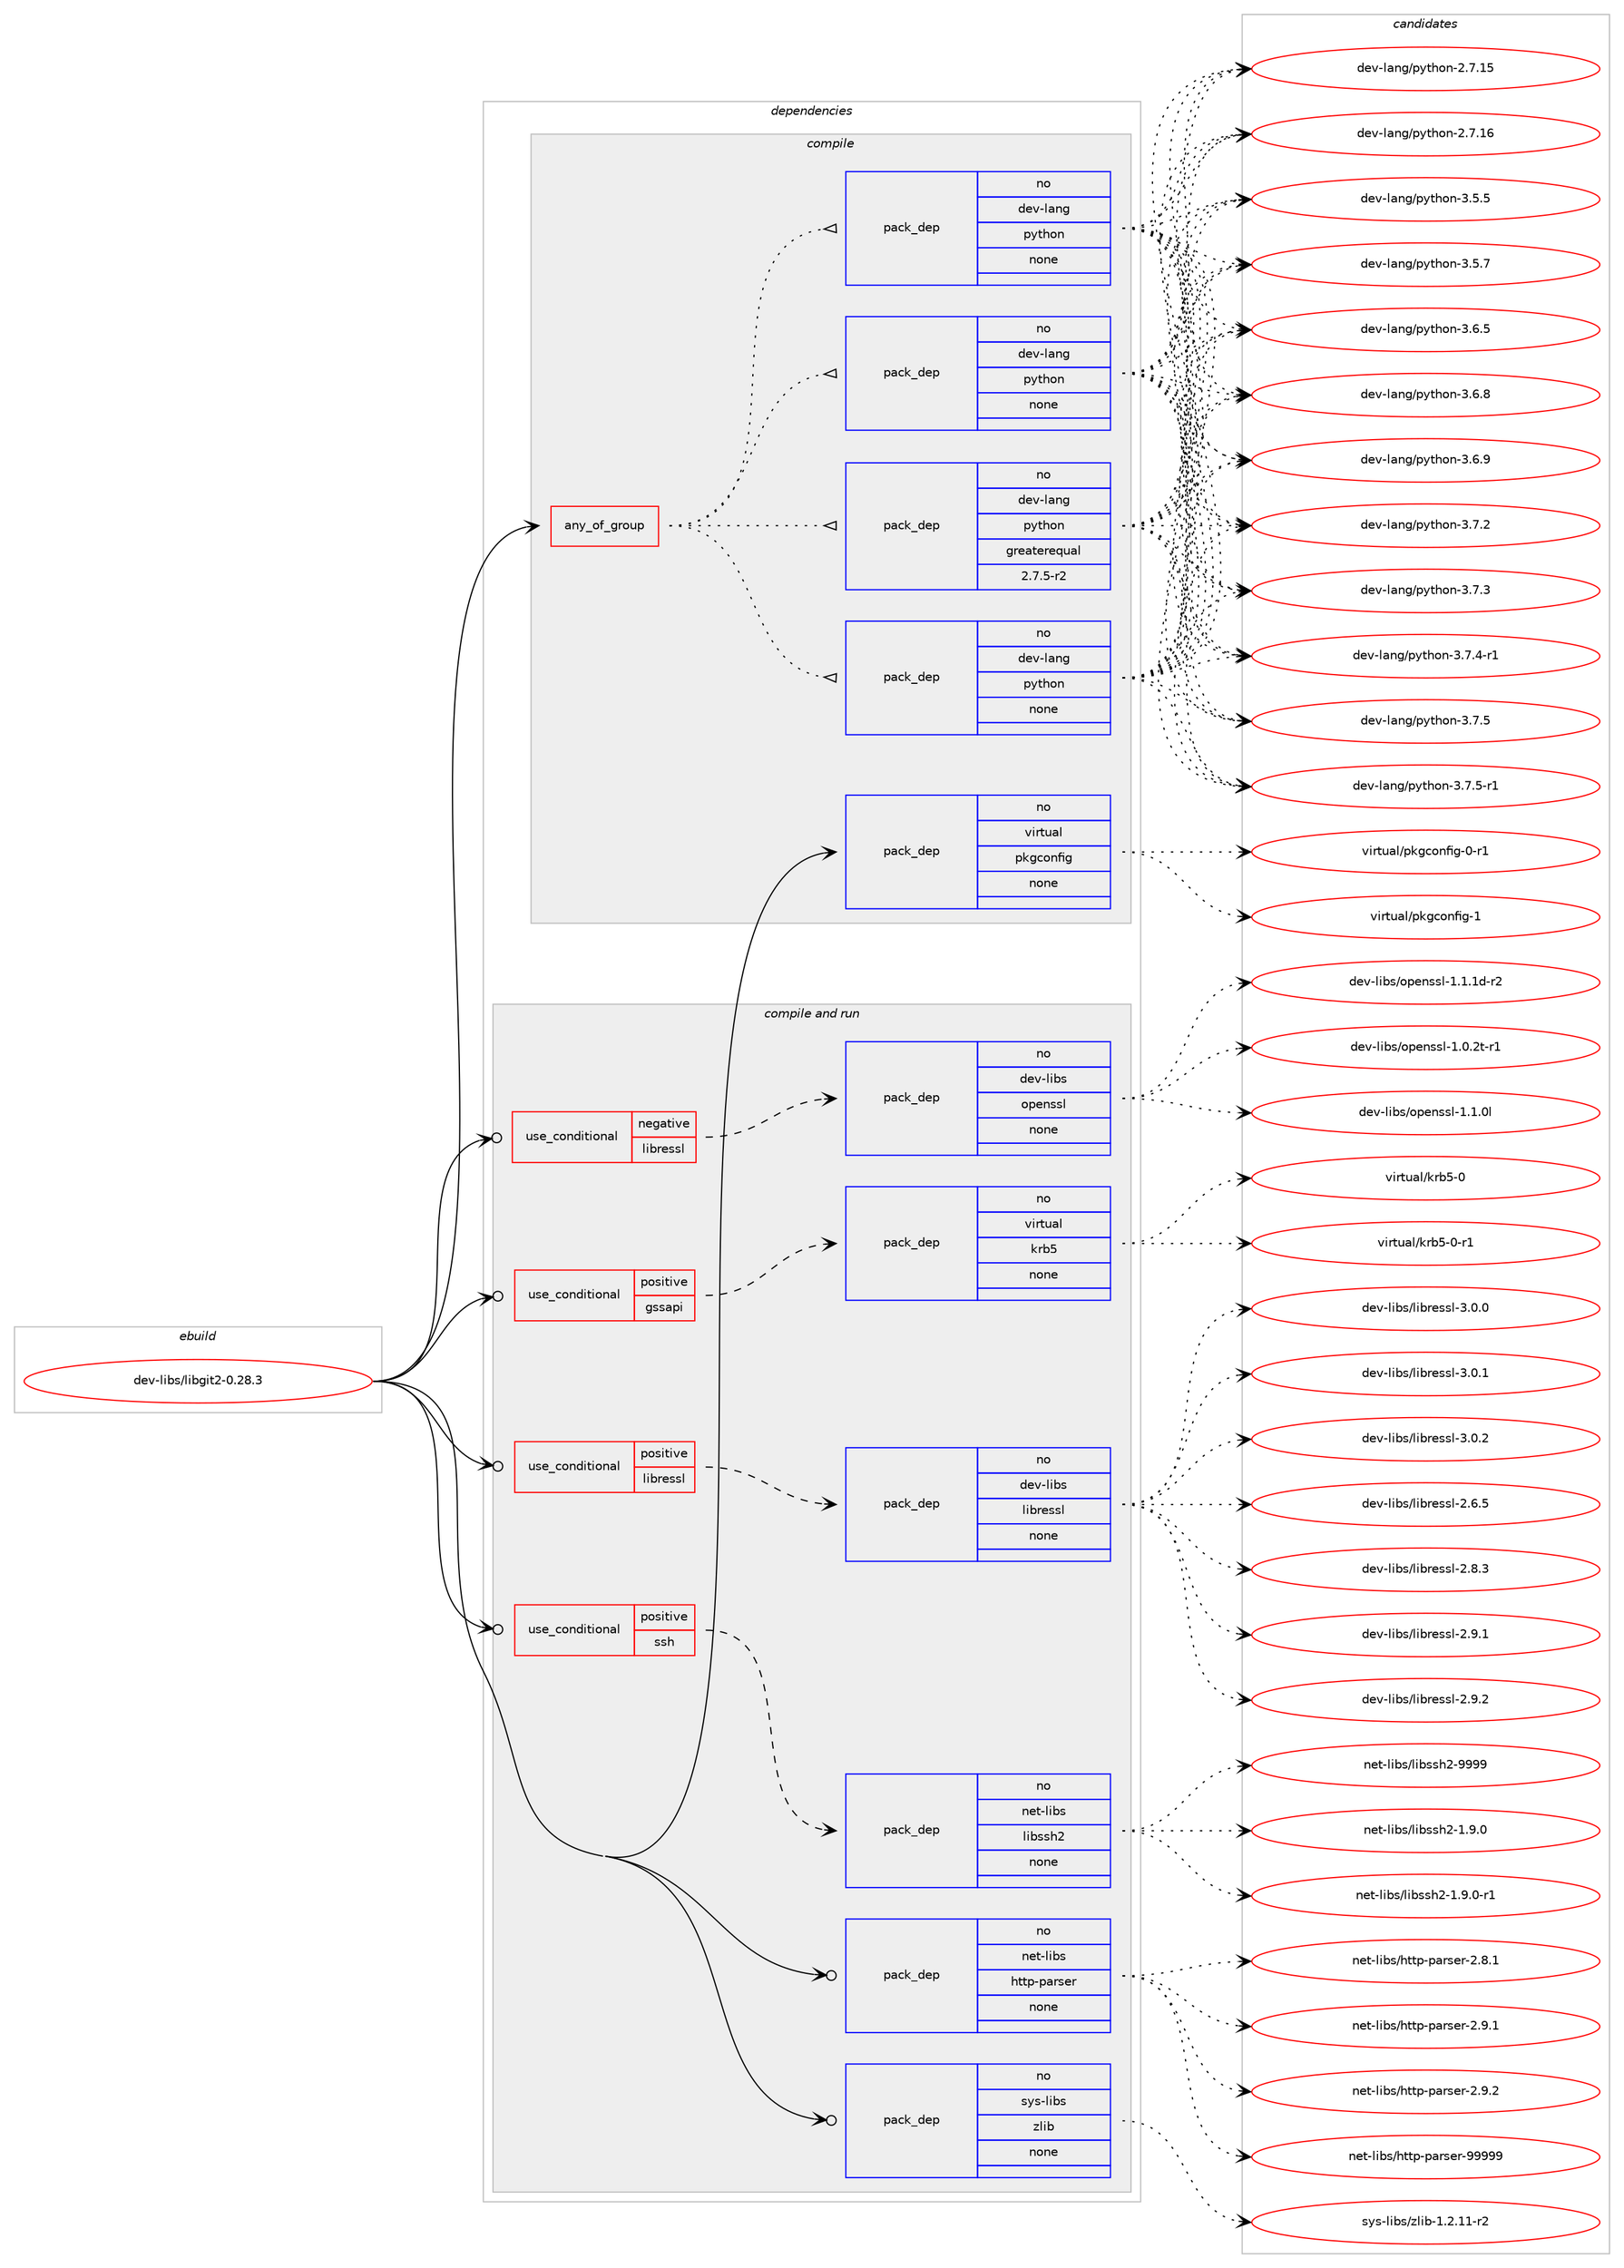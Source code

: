digraph prolog {

# *************
# Graph options
# *************

newrank=true;
concentrate=true;
compound=true;
graph [rankdir=LR,fontname=Helvetica,fontsize=10,ranksep=1.5];#, ranksep=2.5, nodesep=0.2];
edge  [arrowhead=vee];
node  [fontname=Helvetica,fontsize=10];

# **********
# The ebuild
# **********

subgraph cluster_leftcol {
color=gray;
rank=same;
label=<<i>ebuild</i>>;
id [label="dev-libs/libgit2-0.28.3", color=red, width=4, href="../dev-libs/libgit2-0.28.3.svg"];
}

# ****************
# The dependencies
# ****************

subgraph cluster_midcol {
color=gray;
label=<<i>dependencies</i>>;
subgraph cluster_compile {
fillcolor="#eeeeee";
style=filled;
label=<<i>compile</i>>;
subgraph any11116 {
dependency565589 [label=<<TABLE BORDER="0" CELLBORDER="1" CELLSPACING="0" CELLPADDING="4"><TR><TD CELLPADDING="10">any_of_group</TD></TR></TABLE>>, shape=none, color=red];subgraph pack422406 {
dependency565590 [label=<<TABLE BORDER="0" CELLBORDER="1" CELLSPACING="0" CELLPADDING="4" WIDTH="220"><TR><TD ROWSPAN="6" CELLPADDING="30">pack_dep</TD></TR><TR><TD WIDTH="110">no</TD></TR><TR><TD>dev-lang</TD></TR><TR><TD>python</TD></TR><TR><TD>none</TD></TR><TR><TD></TD></TR></TABLE>>, shape=none, color=blue];
}
dependency565589:e -> dependency565590:w [weight=20,style="dotted",arrowhead="oinv"];
subgraph pack422407 {
dependency565591 [label=<<TABLE BORDER="0" CELLBORDER="1" CELLSPACING="0" CELLPADDING="4" WIDTH="220"><TR><TD ROWSPAN="6" CELLPADDING="30">pack_dep</TD></TR><TR><TD WIDTH="110">no</TD></TR><TR><TD>dev-lang</TD></TR><TR><TD>python</TD></TR><TR><TD>none</TD></TR><TR><TD></TD></TR></TABLE>>, shape=none, color=blue];
}
dependency565589:e -> dependency565591:w [weight=20,style="dotted",arrowhead="oinv"];
subgraph pack422408 {
dependency565592 [label=<<TABLE BORDER="0" CELLBORDER="1" CELLSPACING="0" CELLPADDING="4" WIDTH="220"><TR><TD ROWSPAN="6" CELLPADDING="30">pack_dep</TD></TR><TR><TD WIDTH="110">no</TD></TR><TR><TD>dev-lang</TD></TR><TR><TD>python</TD></TR><TR><TD>none</TD></TR><TR><TD></TD></TR></TABLE>>, shape=none, color=blue];
}
dependency565589:e -> dependency565592:w [weight=20,style="dotted",arrowhead="oinv"];
subgraph pack422409 {
dependency565593 [label=<<TABLE BORDER="0" CELLBORDER="1" CELLSPACING="0" CELLPADDING="4" WIDTH="220"><TR><TD ROWSPAN="6" CELLPADDING="30">pack_dep</TD></TR><TR><TD WIDTH="110">no</TD></TR><TR><TD>dev-lang</TD></TR><TR><TD>python</TD></TR><TR><TD>greaterequal</TD></TR><TR><TD>2.7.5-r2</TD></TR></TABLE>>, shape=none, color=blue];
}
dependency565589:e -> dependency565593:w [weight=20,style="dotted",arrowhead="oinv"];
}
id:e -> dependency565589:w [weight=20,style="solid",arrowhead="vee"];
subgraph pack422410 {
dependency565594 [label=<<TABLE BORDER="0" CELLBORDER="1" CELLSPACING="0" CELLPADDING="4" WIDTH="220"><TR><TD ROWSPAN="6" CELLPADDING="30">pack_dep</TD></TR><TR><TD WIDTH="110">no</TD></TR><TR><TD>virtual</TD></TR><TR><TD>pkgconfig</TD></TR><TR><TD>none</TD></TR><TR><TD></TD></TR></TABLE>>, shape=none, color=blue];
}
id:e -> dependency565594:w [weight=20,style="solid",arrowhead="vee"];
}
subgraph cluster_compileandrun {
fillcolor="#eeeeee";
style=filled;
label=<<i>compile and run</i>>;
subgraph cond131710 {
dependency565595 [label=<<TABLE BORDER="0" CELLBORDER="1" CELLSPACING="0" CELLPADDING="4"><TR><TD ROWSPAN="3" CELLPADDING="10">use_conditional</TD></TR><TR><TD>negative</TD></TR><TR><TD>libressl</TD></TR></TABLE>>, shape=none, color=red];
subgraph pack422411 {
dependency565596 [label=<<TABLE BORDER="0" CELLBORDER="1" CELLSPACING="0" CELLPADDING="4" WIDTH="220"><TR><TD ROWSPAN="6" CELLPADDING="30">pack_dep</TD></TR><TR><TD WIDTH="110">no</TD></TR><TR><TD>dev-libs</TD></TR><TR><TD>openssl</TD></TR><TR><TD>none</TD></TR><TR><TD></TD></TR></TABLE>>, shape=none, color=blue];
}
dependency565595:e -> dependency565596:w [weight=20,style="dashed",arrowhead="vee"];
}
id:e -> dependency565595:w [weight=20,style="solid",arrowhead="odotvee"];
subgraph cond131711 {
dependency565597 [label=<<TABLE BORDER="0" CELLBORDER="1" CELLSPACING="0" CELLPADDING="4"><TR><TD ROWSPAN="3" CELLPADDING="10">use_conditional</TD></TR><TR><TD>positive</TD></TR><TR><TD>gssapi</TD></TR></TABLE>>, shape=none, color=red];
subgraph pack422412 {
dependency565598 [label=<<TABLE BORDER="0" CELLBORDER="1" CELLSPACING="0" CELLPADDING="4" WIDTH="220"><TR><TD ROWSPAN="6" CELLPADDING="30">pack_dep</TD></TR><TR><TD WIDTH="110">no</TD></TR><TR><TD>virtual</TD></TR><TR><TD>krb5</TD></TR><TR><TD>none</TD></TR><TR><TD></TD></TR></TABLE>>, shape=none, color=blue];
}
dependency565597:e -> dependency565598:w [weight=20,style="dashed",arrowhead="vee"];
}
id:e -> dependency565597:w [weight=20,style="solid",arrowhead="odotvee"];
subgraph cond131712 {
dependency565599 [label=<<TABLE BORDER="0" CELLBORDER="1" CELLSPACING="0" CELLPADDING="4"><TR><TD ROWSPAN="3" CELLPADDING="10">use_conditional</TD></TR><TR><TD>positive</TD></TR><TR><TD>libressl</TD></TR></TABLE>>, shape=none, color=red];
subgraph pack422413 {
dependency565600 [label=<<TABLE BORDER="0" CELLBORDER="1" CELLSPACING="0" CELLPADDING="4" WIDTH="220"><TR><TD ROWSPAN="6" CELLPADDING="30">pack_dep</TD></TR><TR><TD WIDTH="110">no</TD></TR><TR><TD>dev-libs</TD></TR><TR><TD>libressl</TD></TR><TR><TD>none</TD></TR><TR><TD></TD></TR></TABLE>>, shape=none, color=blue];
}
dependency565599:e -> dependency565600:w [weight=20,style="dashed",arrowhead="vee"];
}
id:e -> dependency565599:w [weight=20,style="solid",arrowhead="odotvee"];
subgraph cond131713 {
dependency565601 [label=<<TABLE BORDER="0" CELLBORDER="1" CELLSPACING="0" CELLPADDING="4"><TR><TD ROWSPAN="3" CELLPADDING="10">use_conditional</TD></TR><TR><TD>positive</TD></TR><TR><TD>ssh</TD></TR></TABLE>>, shape=none, color=red];
subgraph pack422414 {
dependency565602 [label=<<TABLE BORDER="0" CELLBORDER="1" CELLSPACING="0" CELLPADDING="4" WIDTH="220"><TR><TD ROWSPAN="6" CELLPADDING="30">pack_dep</TD></TR><TR><TD WIDTH="110">no</TD></TR><TR><TD>net-libs</TD></TR><TR><TD>libssh2</TD></TR><TR><TD>none</TD></TR><TR><TD></TD></TR></TABLE>>, shape=none, color=blue];
}
dependency565601:e -> dependency565602:w [weight=20,style="dashed",arrowhead="vee"];
}
id:e -> dependency565601:w [weight=20,style="solid",arrowhead="odotvee"];
subgraph pack422415 {
dependency565603 [label=<<TABLE BORDER="0" CELLBORDER="1" CELLSPACING="0" CELLPADDING="4" WIDTH="220"><TR><TD ROWSPAN="6" CELLPADDING="30">pack_dep</TD></TR><TR><TD WIDTH="110">no</TD></TR><TR><TD>net-libs</TD></TR><TR><TD>http-parser</TD></TR><TR><TD>none</TD></TR><TR><TD></TD></TR></TABLE>>, shape=none, color=blue];
}
id:e -> dependency565603:w [weight=20,style="solid",arrowhead="odotvee"];
subgraph pack422416 {
dependency565604 [label=<<TABLE BORDER="0" CELLBORDER="1" CELLSPACING="0" CELLPADDING="4" WIDTH="220"><TR><TD ROWSPAN="6" CELLPADDING="30">pack_dep</TD></TR><TR><TD WIDTH="110">no</TD></TR><TR><TD>sys-libs</TD></TR><TR><TD>zlib</TD></TR><TR><TD>none</TD></TR><TR><TD></TD></TR></TABLE>>, shape=none, color=blue];
}
id:e -> dependency565604:w [weight=20,style="solid",arrowhead="odotvee"];
}
subgraph cluster_run {
fillcolor="#eeeeee";
style=filled;
label=<<i>run</i>>;
}
}

# **************
# The candidates
# **************

subgraph cluster_choices {
rank=same;
color=gray;
label=<<i>candidates</i>>;

subgraph choice422406 {
color=black;
nodesep=1;
choice10010111845108971101034711212111610411111045504655464953 [label="dev-lang/python-2.7.15", color=red, width=4,href="../dev-lang/python-2.7.15.svg"];
choice10010111845108971101034711212111610411111045504655464954 [label="dev-lang/python-2.7.16", color=red, width=4,href="../dev-lang/python-2.7.16.svg"];
choice100101118451089711010347112121116104111110455146534653 [label="dev-lang/python-3.5.5", color=red, width=4,href="../dev-lang/python-3.5.5.svg"];
choice100101118451089711010347112121116104111110455146534655 [label="dev-lang/python-3.5.7", color=red, width=4,href="../dev-lang/python-3.5.7.svg"];
choice100101118451089711010347112121116104111110455146544653 [label="dev-lang/python-3.6.5", color=red, width=4,href="../dev-lang/python-3.6.5.svg"];
choice100101118451089711010347112121116104111110455146544656 [label="dev-lang/python-3.6.8", color=red, width=4,href="../dev-lang/python-3.6.8.svg"];
choice100101118451089711010347112121116104111110455146544657 [label="dev-lang/python-3.6.9", color=red, width=4,href="../dev-lang/python-3.6.9.svg"];
choice100101118451089711010347112121116104111110455146554650 [label="dev-lang/python-3.7.2", color=red, width=4,href="../dev-lang/python-3.7.2.svg"];
choice100101118451089711010347112121116104111110455146554651 [label="dev-lang/python-3.7.3", color=red, width=4,href="../dev-lang/python-3.7.3.svg"];
choice1001011184510897110103471121211161041111104551465546524511449 [label="dev-lang/python-3.7.4-r1", color=red, width=4,href="../dev-lang/python-3.7.4-r1.svg"];
choice100101118451089711010347112121116104111110455146554653 [label="dev-lang/python-3.7.5", color=red, width=4,href="../dev-lang/python-3.7.5.svg"];
choice1001011184510897110103471121211161041111104551465546534511449 [label="dev-lang/python-3.7.5-r1", color=red, width=4,href="../dev-lang/python-3.7.5-r1.svg"];
dependency565590:e -> choice10010111845108971101034711212111610411111045504655464953:w [style=dotted,weight="100"];
dependency565590:e -> choice10010111845108971101034711212111610411111045504655464954:w [style=dotted,weight="100"];
dependency565590:e -> choice100101118451089711010347112121116104111110455146534653:w [style=dotted,weight="100"];
dependency565590:e -> choice100101118451089711010347112121116104111110455146534655:w [style=dotted,weight="100"];
dependency565590:e -> choice100101118451089711010347112121116104111110455146544653:w [style=dotted,weight="100"];
dependency565590:e -> choice100101118451089711010347112121116104111110455146544656:w [style=dotted,weight="100"];
dependency565590:e -> choice100101118451089711010347112121116104111110455146544657:w [style=dotted,weight="100"];
dependency565590:e -> choice100101118451089711010347112121116104111110455146554650:w [style=dotted,weight="100"];
dependency565590:e -> choice100101118451089711010347112121116104111110455146554651:w [style=dotted,weight="100"];
dependency565590:e -> choice1001011184510897110103471121211161041111104551465546524511449:w [style=dotted,weight="100"];
dependency565590:e -> choice100101118451089711010347112121116104111110455146554653:w [style=dotted,weight="100"];
dependency565590:e -> choice1001011184510897110103471121211161041111104551465546534511449:w [style=dotted,weight="100"];
}
subgraph choice422407 {
color=black;
nodesep=1;
choice10010111845108971101034711212111610411111045504655464953 [label="dev-lang/python-2.7.15", color=red, width=4,href="../dev-lang/python-2.7.15.svg"];
choice10010111845108971101034711212111610411111045504655464954 [label="dev-lang/python-2.7.16", color=red, width=4,href="../dev-lang/python-2.7.16.svg"];
choice100101118451089711010347112121116104111110455146534653 [label="dev-lang/python-3.5.5", color=red, width=4,href="../dev-lang/python-3.5.5.svg"];
choice100101118451089711010347112121116104111110455146534655 [label="dev-lang/python-3.5.7", color=red, width=4,href="../dev-lang/python-3.5.7.svg"];
choice100101118451089711010347112121116104111110455146544653 [label="dev-lang/python-3.6.5", color=red, width=4,href="../dev-lang/python-3.6.5.svg"];
choice100101118451089711010347112121116104111110455146544656 [label="dev-lang/python-3.6.8", color=red, width=4,href="../dev-lang/python-3.6.8.svg"];
choice100101118451089711010347112121116104111110455146544657 [label="dev-lang/python-3.6.9", color=red, width=4,href="../dev-lang/python-3.6.9.svg"];
choice100101118451089711010347112121116104111110455146554650 [label="dev-lang/python-3.7.2", color=red, width=4,href="../dev-lang/python-3.7.2.svg"];
choice100101118451089711010347112121116104111110455146554651 [label="dev-lang/python-3.7.3", color=red, width=4,href="../dev-lang/python-3.7.3.svg"];
choice1001011184510897110103471121211161041111104551465546524511449 [label="dev-lang/python-3.7.4-r1", color=red, width=4,href="../dev-lang/python-3.7.4-r1.svg"];
choice100101118451089711010347112121116104111110455146554653 [label="dev-lang/python-3.7.5", color=red, width=4,href="../dev-lang/python-3.7.5.svg"];
choice1001011184510897110103471121211161041111104551465546534511449 [label="dev-lang/python-3.7.5-r1", color=red, width=4,href="../dev-lang/python-3.7.5-r1.svg"];
dependency565591:e -> choice10010111845108971101034711212111610411111045504655464953:w [style=dotted,weight="100"];
dependency565591:e -> choice10010111845108971101034711212111610411111045504655464954:w [style=dotted,weight="100"];
dependency565591:e -> choice100101118451089711010347112121116104111110455146534653:w [style=dotted,weight="100"];
dependency565591:e -> choice100101118451089711010347112121116104111110455146534655:w [style=dotted,weight="100"];
dependency565591:e -> choice100101118451089711010347112121116104111110455146544653:w [style=dotted,weight="100"];
dependency565591:e -> choice100101118451089711010347112121116104111110455146544656:w [style=dotted,weight="100"];
dependency565591:e -> choice100101118451089711010347112121116104111110455146544657:w [style=dotted,weight="100"];
dependency565591:e -> choice100101118451089711010347112121116104111110455146554650:w [style=dotted,weight="100"];
dependency565591:e -> choice100101118451089711010347112121116104111110455146554651:w [style=dotted,weight="100"];
dependency565591:e -> choice1001011184510897110103471121211161041111104551465546524511449:w [style=dotted,weight="100"];
dependency565591:e -> choice100101118451089711010347112121116104111110455146554653:w [style=dotted,weight="100"];
dependency565591:e -> choice1001011184510897110103471121211161041111104551465546534511449:w [style=dotted,weight="100"];
}
subgraph choice422408 {
color=black;
nodesep=1;
choice10010111845108971101034711212111610411111045504655464953 [label="dev-lang/python-2.7.15", color=red, width=4,href="../dev-lang/python-2.7.15.svg"];
choice10010111845108971101034711212111610411111045504655464954 [label="dev-lang/python-2.7.16", color=red, width=4,href="../dev-lang/python-2.7.16.svg"];
choice100101118451089711010347112121116104111110455146534653 [label="dev-lang/python-3.5.5", color=red, width=4,href="../dev-lang/python-3.5.5.svg"];
choice100101118451089711010347112121116104111110455146534655 [label="dev-lang/python-3.5.7", color=red, width=4,href="../dev-lang/python-3.5.7.svg"];
choice100101118451089711010347112121116104111110455146544653 [label="dev-lang/python-3.6.5", color=red, width=4,href="../dev-lang/python-3.6.5.svg"];
choice100101118451089711010347112121116104111110455146544656 [label="dev-lang/python-3.6.8", color=red, width=4,href="../dev-lang/python-3.6.8.svg"];
choice100101118451089711010347112121116104111110455146544657 [label="dev-lang/python-3.6.9", color=red, width=4,href="../dev-lang/python-3.6.9.svg"];
choice100101118451089711010347112121116104111110455146554650 [label="dev-lang/python-3.7.2", color=red, width=4,href="../dev-lang/python-3.7.2.svg"];
choice100101118451089711010347112121116104111110455146554651 [label="dev-lang/python-3.7.3", color=red, width=4,href="../dev-lang/python-3.7.3.svg"];
choice1001011184510897110103471121211161041111104551465546524511449 [label="dev-lang/python-3.7.4-r1", color=red, width=4,href="../dev-lang/python-3.7.4-r1.svg"];
choice100101118451089711010347112121116104111110455146554653 [label="dev-lang/python-3.7.5", color=red, width=4,href="../dev-lang/python-3.7.5.svg"];
choice1001011184510897110103471121211161041111104551465546534511449 [label="dev-lang/python-3.7.5-r1", color=red, width=4,href="../dev-lang/python-3.7.5-r1.svg"];
dependency565592:e -> choice10010111845108971101034711212111610411111045504655464953:w [style=dotted,weight="100"];
dependency565592:e -> choice10010111845108971101034711212111610411111045504655464954:w [style=dotted,weight="100"];
dependency565592:e -> choice100101118451089711010347112121116104111110455146534653:w [style=dotted,weight="100"];
dependency565592:e -> choice100101118451089711010347112121116104111110455146534655:w [style=dotted,weight="100"];
dependency565592:e -> choice100101118451089711010347112121116104111110455146544653:w [style=dotted,weight="100"];
dependency565592:e -> choice100101118451089711010347112121116104111110455146544656:w [style=dotted,weight="100"];
dependency565592:e -> choice100101118451089711010347112121116104111110455146544657:w [style=dotted,weight="100"];
dependency565592:e -> choice100101118451089711010347112121116104111110455146554650:w [style=dotted,weight="100"];
dependency565592:e -> choice100101118451089711010347112121116104111110455146554651:w [style=dotted,weight="100"];
dependency565592:e -> choice1001011184510897110103471121211161041111104551465546524511449:w [style=dotted,weight="100"];
dependency565592:e -> choice100101118451089711010347112121116104111110455146554653:w [style=dotted,weight="100"];
dependency565592:e -> choice1001011184510897110103471121211161041111104551465546534511449:w [style=dotted,weight="100"];
}
subgraph choice422409 {
color=black;
nodesep=1;
choice10010111845108971101034711212111610411111045504655464953 [label="dev-lang/python-2.7.15", color=red, width=4,href="../dev-lang/python-2.7.15.svg"];
choice10010111845108971101034711212111610411111045504655464954 [label="dev-lang/python-2.7.16", color=red, width=4,href="../dev-lang/python-2.7.16.svg"];
choice100101118451089711010347112121116104111110455146534653 [label="dev-lang/python-3.5.5", color=red, width=4,href="../dev-lang/python-3.5.5.svg"];
choice100101118451089711010347112121116104111110455146534655 [label="dev-lang/python-3.5.7", color=red, width=4,href="../dev-lang/python-3.5.7.svg"];
choice100101118451089711010347112121116104111110455146544653 [label="dev-lang/python-3.6.5", color=red, width=4,href="../dev-lang/python-3.6.5.svg"];
choice100101118451089711010347112121116104111110455146544656 [label="dev-lang/python-3.6.8", color=red, width=4,href="../dev-lang/python-3.6.8.svg"];
choice100101118451089711010347112121116104111110455146544657 [label="dev-lang/python-3.6.9", color=red, width=4,href="../dev-lang/python-3.6.9.svg"];
choice100101118451089711010347112121116104111110455146554650 [label="dev-lang/python-3.7.2", color=red, width=4,href="../dev-lang/python-3.7.2.svg"];
choice100101118451089711010347112121116104111110455146554651 [label="dev-lang/python-3.7.3", color=red, width=4,href="../dev-lang/python-3.7.3.svg"];
choice1001011184510897110103471121211161041111104551465546524511449 [label="dev-lang/python-3.7.4-r1", color=red, width=4,href="../dev-lang/python-3.7.4-r1.svg"];
choice100101118451089711010347112121116104111110455146554653 [label="dev-lang/python-3.7.5", color=red, width=4,href="../dev-lang/python-3.7.5.svg"];
choice1001011184510897110103471121211161041111104551465546534511449 [label="dev-lang/python-3.7.5-r1", color=red, width=4,href="../dev-lang/python-3.7.5-r1.svg"];
dependency565593:e -> choice10010111845108971101034711212111610411111045504655464953:w [style=dotted,weight="100"];
dependency565593:e -> choice10010111845108971101034711212111610411111045504655464954:w [style=dotted,weight="100"];
dependency565593:e -> choice100101118451089711010347112121116104111110455146534653:w [style=dotted,weight="100"];
dependency565593:e -> choice100101118451089711010347112121116104111110455146534655:w [style=dotted,weight="100"];
dependency565593:e -> choice100101118451089711010347112121116104111110455146544653:w [style=dotted,weight="100"];
dependency565593:e -> choice100101118451089711010347112121116104111110455146544656:w [style=dotted,weight="100"];
dependency565593:e -> choice100101118451089711010347112121116104111110455146544657:w [style=dotted,weight="100"];
dependency565593:e -> choice100101118451089711010347112121116104111110455146554650:w [style=dotted,weight="100"];
dependency565593:e -> choice100101118451089711010347112121116104111110455146554651:w [style=dotted,weight="100"];
dependency565593:e -> choice1001011184510897110103471121211161041111104551465546524511449:w [style=dotted,weight="100"];
dependency565593:e -> choice100101118451089711010347112121116104111110455146554653:w [style=dotted,weight="100"];
dependency565593:e -> choice1001011184510897110103471121211161041111104551465546534511449:w [style=dotted,weight="100"];
}
subgraph choice422410 {
color=black;
nodesep=1;
choice11810511411611797108471121071039911111010210510345484511449 [label="virtual/pkgconfig-0-r1", color=red, width=4,href="../virtual/pkgconfig-0-r1.svg"];
choice1181051141161179710847112107103991111101021051034549 [label="virtual/pkgconfig-1", color=red, width=4,href="../virtual/pkgconfig-1.svg"];
dependency565594:e -> choice11810511411611797108471121071039911111010210510345484511449:w [style=dotted,weight="100"];
dependency565594:e -> choice1181051141161179710847112107103991111101021051034549:w [style=dotted,weight="100"];
}
subgraph choice422411 {
color=black;
nodesep=1;
choice1001011184510810598115471111121011101151151084549464846501164511449 [label="dev-libs/openssl-1.0.2t-r1", color=red, width=4,href="../dev-libs/openssl-1.0.2t-r1.svg"];
choice100101118451081059811547111112101110115115108454946494648108 [label="dev-libs/openssl-1.1.0l", color=red, width=4,href="../dev-libs/openssl-1.1.0l.svg"];
choice1001011184510810598115471111121011101151151084549464946491004511450 [label="dev-libs/openssl-1.1.1d-r2", color=red, width=4,href="../dev-libs/openssl-1.1.1d-r2.svg"];
dependency565596:e -> choice1001011184510810598115471111121011101151151084549464846501164511449:w [style=dotted,weight="100"];
dependency565596:e -> choice100101118451081059811547111112101110115115108454946494648108:w [style=dotted,weight="100"];
dependency565596:e -> choice1001011184510810598115471111121011101151151084549464946491004511450:w [style=dotted,weight="100"];
}
subgraph choice422412 {
color=black;
nodesep=1;
choice118105114116117971084710711498534548 [label="virtual/krb5-0", color=red, width=4,href="../virtual/krb5-0.svg"];
choice1181051141161179710847107114985345484511449 [label="virtual/krb5-0-r1", color=red, width=4,href="../virtual/krb5-0-r1.svg"];
dependency565598:e -> choice118105114116117971084710711498534548:w [style=dotted,weight="100"];
dependency565598:e -> choice1181051141161179710847107114985345484511449:w [style=dotted,weight="100"];
}
subgraph choice422413 {
color=black;
nodesep=1;
choice10010111845108105981154710810598114101115115108455046544653 [label="dev-libs/libressl-2.6.5", color=red, width=4,href="../dev-libs/libressl-2.6.5.svg"];
choice10010111845108105981154710810598114101115115108455046564651 [label="dev-libs/libressl-2.8.3", color=red, width=4,href="../dev-libs/libressl-2.8.3.svg"];
choice10010111845108105981154710810598114101115115108455046574649 [label="dev-libs/libressl-2.9.1", color=red, width=4,href="../dev-libs/libressl-2.9.1.svg"];
choice10010111845108105981154710810598114101115115108455046574650 [label="dev-libs/libressl-2.9.2", color=red, width=4,href="../dev-libs/libressl-2.9.2.svg"];
choice10010111845108105981154710810598114101115115108455146484648 [label="dev-libs/libressl-3.0.0", color=red, width=4,href="../dev-libs/libressl-3.0.0.svg"];
choice10010111845108105981154710810598114101115115108455146484649 [label="dev-libs/libressl-3.0.1", color=red, width=4,href="../dev-libs/libressl-3.0.1.svg"];
choice10010111845108105981154710810598114101115115108455146484650 [label="dev-libs/libressl-3.0.2", color=red, width=4,href="../dev-libs/libressl-3.0.2.svg"];
dependency565600:e -> choice10010111845108105981154710810598114101115115108455046544653:w [style=dotted,weight="100"];
dependency565600:e -> choice10010111845108105981154710810598114101115115108455046564651:w [style=dotted,weight="100"];
dependency565600:e -> choice10010111845108105981154710810598114101115115108455046574649:w [style=dotted,weight="100"];
dependency565600:e -> choice10010111845108105981154710810598114101115115108455046574650:w [style=dotted,weight="100"];
dependency565600:e -> choice10010111845108105981154710810598114101115115108455146484648:w [style=dotted,weight="100"];
dependency565600:e -> choice10010111845108105981154710810598114101115115108455146484649:w [style=dotted,weight="100"];
dependency565600:e -> choice10010111845108105981154710810598114101115115108455146484650:w [style=dotted,weight="100"];
}
subgraph choice422414 {
color=black;
nodesep=1;
choice1101011164510810598115471081059811511510450454946574648 [label="net-libs/libssh2-1.9.0", color=red, width=4,href="../net-libs/libssh2-1.9.0.svg"];
choice11010111645108105981154710810598115115104504549465746484511449 [label="net-libs/libssh2-1.9.0-r1", color=red, width=4,href="../net-libs/libssh2-1.9.0-r1.svg"];
choice11010111645108105981154710810598115115104504557575757 [label="net-libs/libssh2-9999", color=red, width=4,href="../net-libs/libssh2-9999.svg"];
dependency565602:e -> choice1101011164510810598115471081059811511510450454946574648:w [style=dotted,weight="100"];
dependency565602:e -> choice11010111645108105981154710810598115115104504549465746484511449:w [style=dotted,weight="100"];
dependency565602:e -> choice11010111645108105981154710810598115115104504557575757:w [style=dotted,weight="100"];
}
subgraph choice422415 {
color=black;
nodesep=1;
choice1101011164510810598115471041161161124511297114115101114455046564649 [label="net-libs/http-parser-2.8.1", color=red, width=4,href="../net-libs/http-parser-2.8.1.svg"];
choice1101011164510810598115471041161161124511297114115101114455046574649 [label="net-libs/http-parser-2.9.1", color=red, width=4,href="../net-libs/http-parser-2.9.1.svg"];
choice1101011164510810598115471041161161124511297114115101114455046574650 [label="net-libs/http-parser-2.9.2", color=red, width=4,href="../net-libs/http-parser-2.9.2.svg"];
choice1101011164510810598115471041161161124511297114115101114455757575757 [label="net-libs/http-parser-99999", color=red, width=4,href="../net-libs/http-parser-99999.svg"];
dependency565603:e -> choice1101011164510810598115471041161161124511297114115101114455046564649:w [style=dotted,weight="100"];
dependency565603:e -> choice1101011164510810598115471041161161124511297114115101114455046574649:w [style=dotted,weight="100"];
dependency565603:e -> choice1101011164510810598115471041161161124511297114115101114455046574650:w [style=dotted,weight="100"];
dependency565603:e -> choice1101011164510810598115471041161161124511297114115101114455757575757:w [style=dotted,weight="100"];
}
subgraph choice422416 {
color=black;
nodesep=1;
choice11512111545108105981154712210810598454946504649494511450 [label="sys-libs/zlib-1.2.11-r2", color=red, width=4,href="../sys-libs/zlib-1.2.11-r2.svg"];
dependency565604:e -> choice11512111545108105981154712210810598454946504649494511450:w [style=dotted,weight="100"];
}
}

}
